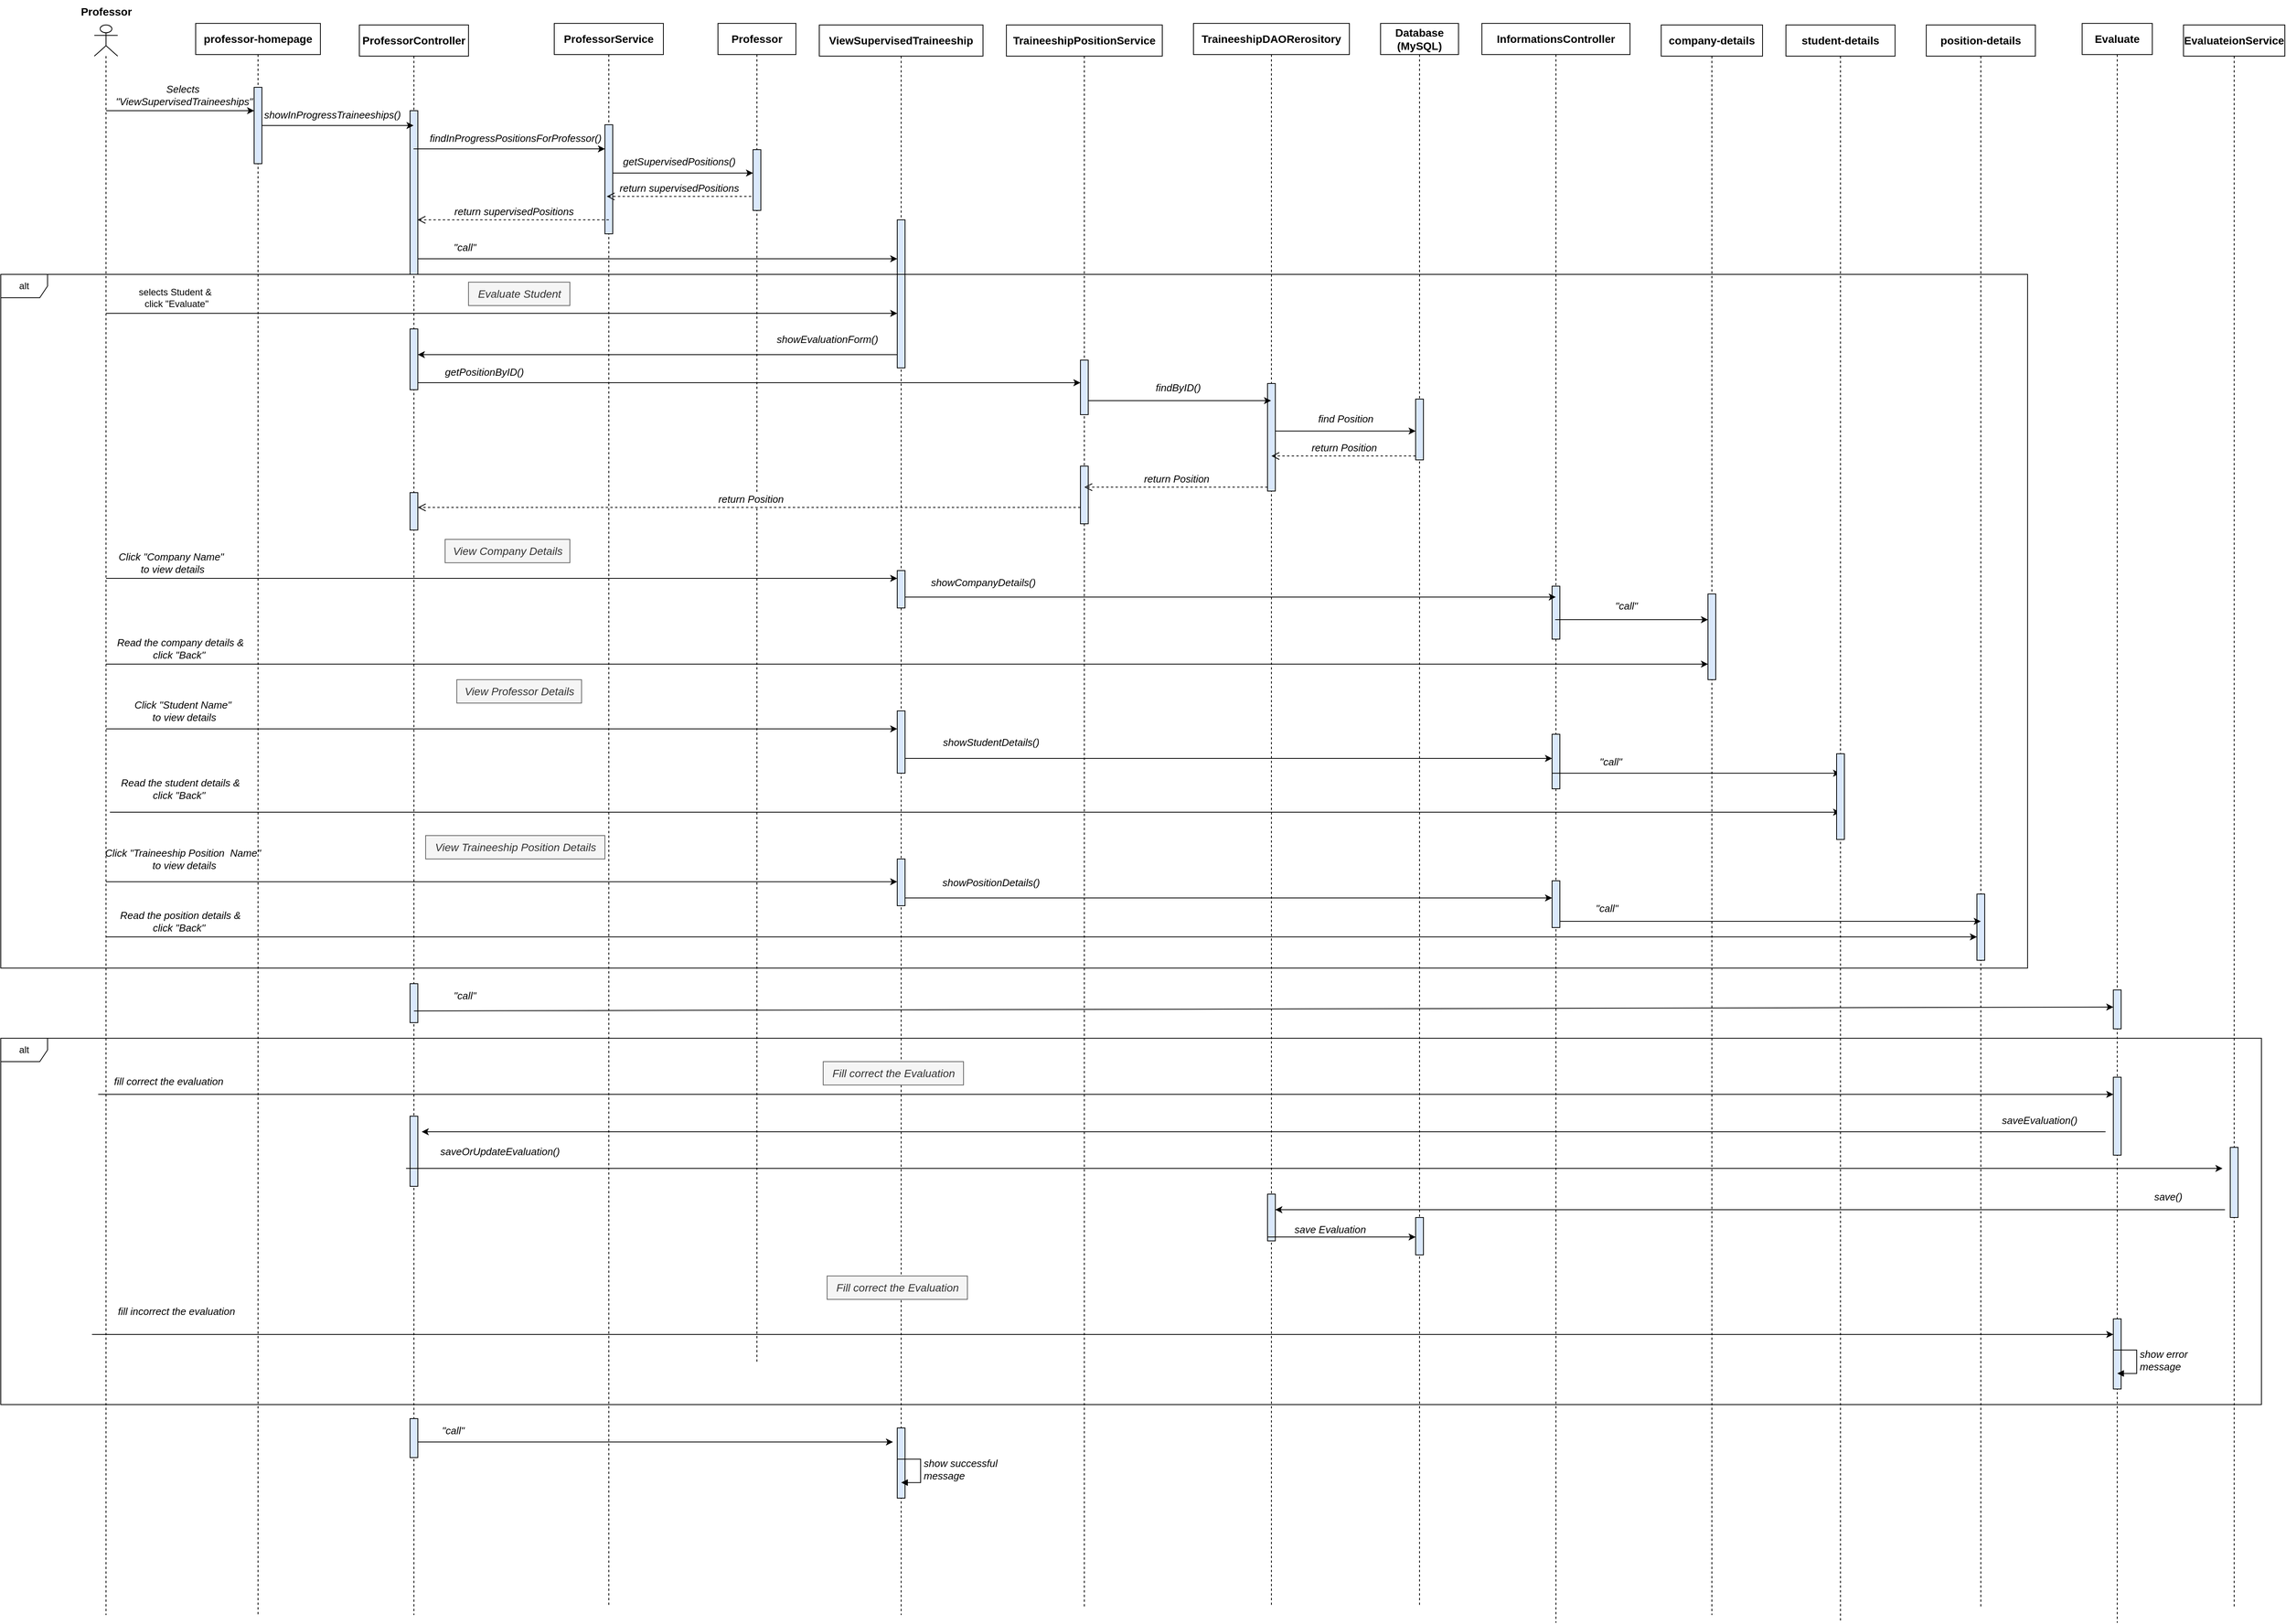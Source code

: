 <mxfile version="26.2.14">
  <diagram name="Page-1" id="AP3PwyIBYEHTXhKrnfDw">
    <mxGraphModel dx="4980" dy="3094" grid="1" gridSize="10" guides="1" tooltips="1" connect="1" arrows="1" fold="1" page="1" pageScale="1" pageWidth="850" pageHeight="1100" math="0" shadow="0">
      <root>
        <mxCell id="0" />
        <mxCell id="1" parent="0" />
        <mxCell id="e9kwcE6qGJaGFsyXPlPn-1" value="" style="shape=umlLifeline;perimeter=lifelinePerimeter;whiteSpace=wrap;html=1;container=1;dropTarget=0;collapsible=0;recursiveResize=0;outlineConnect=0;portConstraint=eastwest;newEdgeStyle={&quot;curved&quot;:0,&quot;rounded&quot;:0};participant=umlActor;" vertex="1" parent="1">
          <mxGeometry x="-850" y="-40" width="30" height="2040" as="geometry" />
        </mxCell>
        <mxCell id="e9kwcE6qGJaGFsyXPlPn-2" value="Professor" style="text;html=1;align=center;verticalAlign=middle;resizable=0;points=[];autosize=1;strokeColor=none;fillColor=none;fontSize=14;fontStyle=1" vertex="1" parent="1">
          <mxGeometry x="-875" y="-72" width="80" height="30" as="geometry" />
        </mxCell>
        <mxCell id="e9kwcE6qGJaGFsyXPlPn-4" value="professor-homepage" style="shape=umlLifeline;perimeter=lifelinePerimeter;whiteSpace=wrap;html=1;container=1;dropTarget=0;collapsible=0;recursiveResize=0;outlineConnect=0;portConstraint=eastwest;newEdgeStyle={&quot;curved&quot;:0,&quot;rounded&quot;:0};fontSize=14;fontStyle=1" vertex="1" parent="1">
          <mxGeometry x="-720" y="-42" width="160" height="2042" as="geometry" />
        </mxCell>
        <mxCell id="e9kwcE6qGJaGFsyXPlPn-5" value="" style="html=1;points=[[0,0,0,0,5],[0,1,0,0,-5],[1,0,0,0,5],[1,1,0,0,-5]];perimeter=orthogonalPerimeter;outlineConnect=0;targetShapes=umlLifeline;portConstraint=eastwest;newEdgeStyle={&quot;curved&quot;:0,&quot;rounded&quot;:0};strokeColor=#000000;fillColor=#dae8fc;" vertex="1" parent="e9kwcE6qGJaGFsyXPlPn-4">
          <mxGeometry x="75" y="82" width="10" height="98" as="geometry" />
        </mxCell>
        <mxCell id="e9kwcE6qGJaGFsyXPlPn-6" value="Selects&amp;nbsp;&lt;div&gt;&quot;ViewSupervisedTraineeships&quot;&lt;/div&gt;" style="text;html=1;align=center;verticalAlign=middle;resizable=0;points=[];autosize=1;strokeColor=none;fillColor=none;fontSize=13;fontStyle=2" vertex="1" parent="1">
          <mxGeometry x="-835" y="30" width="200" height="40" as="geometry" />
        </mxCell>
        <mxCell id="e9kwcE6qGJaGFsyXPlPn-7" value="" style="endArrow=classic;html=1;rounded=0;" edge="1" parent="1" source="e9kwcE6qGJaGFsyXPlPn-1">
          <mxGeometry width="50" height="50" relative="1" as="geometry">
            <mxPoint x="-825.5" y="70" as="sourcePoint" />
            <mxPoint x="-645" y="70" as="targetPoint" />
          </mxGeometry>
        </mxCell>
        <mxCell id="e9kwcE6qGJaGFsyXPlPn-9" value="ProfessorController" style="shape=umlLifeline;perimeter=lifelinePerimeter;whiteSpace=wrap;html=1;container=1;dropTarget=0;collapsible=0;recursiveResize=0;outlineConnect=0;portConstraint=eastwest;newEdgeStyle={&quot;curved&quot;:0,&quot;rounded&quot;:0};fontSize=14;fontStyle=1" vertex="1" parent="1">
          <mxGeometry x="-510" y="-40" width="140" height="2040" as="geometry" />
        </mxCell>
        <mxCell id="e9kwcE6qGJaGFsyXPlPn-10" value="" style="html=1;points=[[0,0,0,0,5],[0,1,0,0,-5],[1,0,0,0,5],[1,1,0,0,-5]];perimeter=orthogonalPerimeter;outlineConnect=0;targetShapes=umlLifeline;portConstraint=eastwest;newEdgeStyle={&quot;curved&quot;:0,&quot;rounded&quot;:0};strokeColor=#000000;fillColor=#dae8fc;" vertex="1" parent="e9kwcE6qGJaGFsyXPlPn-9">
          <mxGeometry x="65" y="110" width="10" height="210" as="geometry" />
        </mxCell>
        <mxCell id="e9kwcE6qGJaGFsyXPlPn-42" value="" style="html=1;points=[[0,0,0,0,5],[0,1,0,0,-5],[1,0,0,0,5],[1,1,0,0,-5]];perimeter=orthogonalPerimeter;outlineConnect=0;targetShapes=umlLifeline;portConstraint=eastwest;newEdgeStyle={&quot;curved&quot;:0,&quot;rounded&quot;:0};strokeColor=#000000;fillColor=#dae8fc;" vertex="1" parent="e9kwcE6qGJaGFsyXPlPn-9">
          <mxGeometry x="65" y="390" width="10" height="78" as="geometry" />
        </mxCell>
        <mxCell id="e9kwcE6qGJaGFsyXPlPn-107" value="" style="html=1;points=[[0,0,0,0,5],[0,1,0,0,-5],[1,0,0,0,5],[1,1,0,0,-5]];perimeter=orthogonalPerimeter;outlineConnect=0;targetShapes=umlLifeline;portConstraint=eastwest;newEdgeStyle={&quot;curved&quot;:0,&quot;rounded&quot;:0};strokeColor=#000000;fillColor=#dae8fc;" vertex="1" parent="e9kwcE6qGJaGFsyXPlPn-9">
          <mxGeometry x="65" y="1230" width="10" height="50" as="geometry" />
        </mxCell>
        <mxCell id="e9kwcE6qGJaGFsyXPlPn-116" value="" style="html=1;points=[[0,0,0,0,5],[0,1,0,0,-5],[1,0,0,0,5],[1,1,0,0,-5]];perimeter=orthogonalPerimeter;outlineConnect=0;targetShapes=umlLifeline;portConstraint=eastwest;newEdgeStyle={&quot;curved&quot;:0,&quot;rounded&quot;:0};strokeColor=#000000;fillColor=#dae8fc;" vertex="1" parent="e9kwcE6qGJaGFsyXPlPn-9">
          <mxGeometry x="65" y="1400" width="10" height="90" as="geometry" />
        </mxCell>
        <mxCell id="e9kwcE6qGJaGFsyXPlPn-14" value="" style="endArrow=classic;html=1;rounded=0;" edge="1" parent="1" source="e9kwcE6qGJaGFsyXPlPn-5" target="e9kwcE6qGJaGFsyXPlPn-9">
          <mxGeometry width="50" height="50" relative="1" as="geometry">
            <mxPoint x="-550" y="290" as="sourcePoint" />
            <mxPoint x="-500" y="240" as="targetPoint" />
          </mxGeometry>
        </mxCell>
        <mxCell id="e9kwcE6qGJaGFsyXPlPn-15" value="showInProgressTraineeships()" style="text;html=1;align=center;verticalAlign=middle;resizable=0;points=[];autosize=1;strokeColor=none;fillColor=none;fontSize=13;fontStyle=2" vertex="1" parent="1">
          <mxGeometry x="-645" y="60" width="200" height="30" as="geometry" />
        </mxCell>
        <mxCell id="e9kwcE6qGJaGFsyXPlPn-16" value="ProfessorService" style="shape=umlLifeline;perimeter=lifelinePerimeter;whiteSpace=wrap;html=1;container=1;dropTarget=0;collapsible=0;recursiveResize=0;outlineConnect=0;portConstraint=eastwest;newEdgeStyle={&quot;curved&quot;:0,&quot;rounded&quot;:0};fontSize=14;fontStyle=1" vertex="1" parent="1">
          <mxGeometry x="-260" y="-42" width="140" height="2032" as="geometry" />
        </mxCell>
        <mxCell id="e9kwcE6qGJaGFsyXPlPn-17" value="" style="html=1;points=[[0,0,0,0,5],[0,1,0,0,-5],[1,0,0,0,5],[1,1,0,0,-5]];perimeter=orthogonalPerimeter;outlineConnect=0;targetShapes=umlLifeline;portConstraint=eastwest;newEdgeStyle={&quot;curved&quot;:0,&quot;rounded&quot;:0};strokeColor=#000000;fillColor=#dae8fc;" vertex="1" parent="e9kwcE6qGJaGFsyXPlPn-16">
          <mxGeometry x="65" y="130" width="10" height="140" as="geometry" />
        </mxCell>
        <mxCell id="e9kwcE6qGJaGFsyXPlPn-20" value="findInProgressPositionsForProfessor()" style="text;html=1;align=center;verticalAlign=middle;resizable=0;points=[];autosize=1;strokeColor=none;fillColor=none;fontSize=13;fontStyle=2" vertex="1" parent="1">
          <mxGeometry x="-430" y="90" width="240" height="30" as="geometry" />
        </mxCell>
        <mxCell id="e9kwcE6qGJaGFsyXPlPn-21" value="" style="endArrow=classic;html=1;rounded=0;" edge="1" parent="1" target="e9kwcE6qGJaGFsyXPlPn-17">
          <mxGeometry width="50" height="50" relative="1" as="geometry">
            <mxPoint x="-440.5" y="119" as="sourcePoint" />
            <mxPoint x="-215" y="119" as="targetPoint" />
          </mxGeometry>
        </mxCell>
        <mxCell id="e9kwcE6qGJaGFsyXPlPn-22" value="Professor" style="shape=umlLifeline;perimeter=lifelinePerimeter;whiteSpace=wrap;html=1;container=1;dropTarget=0;collapsible=0;recursiveResize=0;outlineConnect=0;portConstraint=eastwest;newEdgeStyle={&quot;curved&quot;:0,&quot;rounded&quot;:0};fontSize=14;fontStyle=1" vertex="1" parent="1">
          <mxGeometry x="-50" y="-42" width="100" height="1720" as="geometry" />
        </mxCell>
        <mxCell id="e9kwcE6qGJaGFsyXPlPn-23" value="" style="html=1;points=[[0,0,0,0,5],[0,1,0,0,-5],[1,0,0,0,5],[1,1,0,0,-5]];perimeter=orthogonalPerimeter;outlineConnect=0;targetShapes=umlLifeline;portConstraint=eastwest;newEdgeStyle={&quot;curved&quot;:0,&quot;rounded&quot;:0};strokeColor=#000000;fillColor=#dae8fc;" vertex="1" parent="e9kwcE6qGJaGFsyXPlPn-22">
          <mxGeometry x="45" y="162" width="10" height="78" as="geometry" />
        </mxCell>
        <mxCell id="e9kwcE6qGJaGFsyXPlPn-27" value="getSupervisedPositions()" style="text;html=1;align=center;verticalAlign=middle;resizable=0;points=[];autosize=1;strokeColor=none;fillColor=none;fontSize=13;fontStyle=2" vertex="1" parent="1">
          <mxGeometry x="-185" y="120" width="170" height="30" as="geometry" />
        </mxCell>
        <mxCell id="e9kwcE6qGJaGFsyXPlPn-28" value="" style="endArrow=classic;html=1;rounded=0;" edge="1" parent="1" source="e9kwcE6qGJaGFsyXPlPn-17" target="e9kwcE6qGJaGFsyXPlPn-23">
          <mxGeometry width="50" height="50" relative="1" as="geometry">
            <mxPoint x="-270" y="240" as="sourcePoint" />
            <mxPoint x="-220" y="190" as="targetPoint" />
            <Array as="points">
              <mxPoint x="-110" y="150" />
            </Array>
          </mxGeometry>
        </mxCell>
        <mxCell id="e9kwcE6qGJaGFsyXPlPn-29" value="ViewSupervisedTraineeship" style="shape=umlLifeline;perimeter=lifelinePerimeter;whiteSpace=wrap;html=1;container=1;dropTarget=0;collapsible=0;recursiveResize=0;outlineConnect=0;portConstraint=eastwest;newEdgeStyle={&quot;curved&quot;:0,&quot;rounded&quot;:0};fontSize=14;fontStyle=1" vertex="1" parent="1">
          <mxGeometry x="80" y="-40" width="210" height="2040" as="geometry" />
        </mxCell>
        <mxCell id="e9kwcE6qGJaGFsyXPlPn-30" value="" style="html=1;points=[[0,0,0,0,5],[0,1,0,0,-5],[1,0,0,0,5],[1,1,0,0,-5]];perimeter=orthogonalPerimeter;outlineConnect=0;targetShapes=umlLifeline;portConstraint=eastwest;newEdgeStyle={&quot;curved&quot;:0,&quot;rounded&quot;:0};strokeColor=#000000;fillColor=#dae8fc;" vertex="1" parent="e9kwcE6qGJaGFsyXPlPn-29">
          <mxGeometry x="100" y="250" width="10" height="190" as="geometry" />
        </mxCell>
        <mxCell id="e9kwcE6qGJaGFsyXPlPn-140" value="" style="html=1;points=[[0,0,0,0,5],[0,1,0,0,-5],[1,0,0,0,5],[1,1,0,0,-5]];perimeter=orthogonalPerimeter;outlineConnect=0;targetShapes=umlLifeline;portConstraint=eastwest;newEdgeStyle={&quot;curved&quot;:0,&quot;rounded&quot;:0};strokeColor=#000000;fillColor=#dae8fc;" vertex="1" parent="e9kwcE6qGJaGFsyXPlPn-29">
          <mxGeometry x="100" y="1800" width="10" height="90" as="geometry" />
        </mxCell>
        <mxCell id="e9kwcE6qGJaGFsyXPlPn-32" value="return supervisedPositions" style="html=1;verticalAlign=bottom;endArrow=open;dashed=1;endSize=8;curved=0;rounded=0;fontSize=13;fontStyle=2" edge="1" parent="1">
          <mxGeometry x="-0.003" relative="1" as="geometry">
            <mxPoint x="-7.32" y="180" as="sourcePoint" />
            <mxPoint x="-192.69" y="180" as="targetPoint" />
            <mxPoint as="offset" />
          </mxGeometry>
        </mxCell>
        <mxCell id="e9kwcE6qGJaGFsyXPlPn-33" value="return supervisedPositions" style="html=1;verticalAlign=bottom;endArrow=open;dashed=1;endSize=8;curved=0;rounded=0;fontSize=13;fontStyle=2" edge="1" parent="1">
          <mxGeometry x="-0.003" relative="1" as="geometry">
            <mxPoint x="-190" y="210" as="sourcePoint" />
            <mxPoint x="-435.37" y="210" as="targetPoint" />
            <mxPoint as="offset" />
          </mxGeometry>
        </mxCell>
        <mxCell id="e9kwcE6qGJaGFsyXPlPn-34" value="" style="endArrow=classic;html=1;rounded=0;" edge="1" parent="1">
          <mxGeometry width="50" height="50" relative="1" as="geometry">
            <mxPoint x="-435" y="260" as="sourcePoint" />
            <mxPoint x="180" y="260" as="targetPoint" />
          </mxGeometry>
        </mxCell>
        <mxCell id="e9kwcE6qGJaGFsyXPlPn-35" value="&quot;call&quot;" style="text;html=1;align=center;verticalAlign=middle;resizable=0;points=[];autosize=1;strokeColor=none;fillColor=none;fontSize=13;fontStyle=2" vertex="1" parent="1">
          <mxGeometry x="-400" y="230" width="50" height="30" as="geometry" />
        </mxCell>
        <mxCell id="e9kwcE6qGJaGFsyXPlPn-36" value="alt" style="shape=umlFrame;whiteSpace=wrap;html=1;pointerEvents=0;" vertex="1" parent="1">
          <mxGeometry x="-970" y="280" width="2600" height="890" as="geometry" />
        </mxCell>
        <mxCell id="e9kwcE6qGJaGFsyXPlPn-37" value="Evaluate Student" style="text;html=1;align=center;verticalAlign=middle;resizable=0;points=[];autosize=1;strokeColor=#666666;fillColor=#f5f5f5;fontSize=14;fontStyle=2;fontColor=#333333;" vertex="1" parent="1">
          <mxGeometry x="-370" y="290" width="130" height="30" as="geometry" />
        </mxCell>
        <mxCell id="e9kwcE6qGJaGFsyXPlPn-38" value="" style="endArrow=classic;html=1;rounded=0;" edge="1" parent="1">
          <mxGeometry width="50" height="50" relative="1" as="geometry">
            <mxPoint x="-835" y="330" as="sourcePoint" />
            <mxPoint x="180" y="330" as="targetPoint" />
          </mxGeometry>
        </mxCell>
        <mxCell id="e9kwcE6qGJaGFsyXPlPn-39" value="selects Student &amp;amp;&amp;nbsp;&lt;div&gt;click &quot;Evaluate&quot;&lt;/div&gt;" style="text;html=1;align=center;verticalAlign=middle;resizable=0;points=[];autosize=1;strokeColor=none;fillColor=none;" vertex="1" parent="1">
          <mxGeometry x="-805" y="290" width="120" height="40" as="geometry" />
        </mxCell>
        <mxCell id="e9kwcE6qGJaGFsyXPlPn-43" value="" style="endArrow=classic;html=1;rounded=0;" edge="1" parent="1">
          <mxGeometry width="50" height="50" relative="1" as="geometry">
            <mxPoint x="180.0" y="383" as="sourcePoint" />
            <mxPoint x="-435" y="383" as="targetPoint" />
          </mxGeometry>
        </mxCell>
        <mxCell id="e9kwcE6qGJaGFsyXPlPn-44" value="showEvaluationForm()" style="text;html=1;align=center;verticalAlign=middle;resizable=0;points=[];autosize=1;strokeColor=none;fillColor=none;fontSize=13;fontStyle=2" vertex="1" parent="1">
          <mxGeometry x="15" y="348" width="150" height="30" as="geometry" />
        </mxCell>
        <mxCell id="e9kwcE6qGJaGFsyXPlPn-45" value="TraineeshipPositionService" style="shape=umlLifeline;perimeter=lifelinePerimeter;whiteSpace=wrap;html=1;container=1;dropTarget=0;collapsible=0;recursiveResize=0;outlineConnect=0;portConstraint=eastwest;newEdgeStyle={&quot;curved&quot;:0,&quot;rounded&quot;:0};fontSize=14;fontStyle=1" vertex="1" parent="1">
          <mxGeometry x="320" y="-40" width="200" height="2030" as="geometry" />
        </mxCell>
        <mxCell id="e9kwcE6qGJaGFsyXPlPn-46" value="" style="html=1;points=[[0,0,0,0,5],[0,1,0,0,-5],[1,0,0,0,5],[1,1,0,0,-5]];perimeter=orthogonalPerimeter;outlineConnect=0;targetShapes=umlLifeline;portConstraint=eastwest;newEdgeStyle={&quot;curved&quot;:0,&quot;rounded&quot;:0};strokeColor=#000000;fillColor=#dae8fc;" vertex="1" parent="e9kwcE6qGJaGFsyXPlPn-45">
          <mxGeometry x="95" y="430" width="10" height="70" as="geometry" />
        </mxCell>
        <mxCell id="e9kwcE6qGJaGFsyXPlPn-59" value="" style="html=1;points=[[0,0,0,0,5],[0,1,0,0,-5],[1,0,0,0,5],[1,1,0,0,-5]];perimeter=orthogonalPerimeter;outlineConnect=0;targetShapes=umlLifeline;portConstraint=eastwest;newEdgeStyle={&quot;curved&quot;:0,&quot;rounded&quot;:0};strokeColor=#000000;fillColor=#dae8fc;" vertex="1" parent="e9kwcE6qGJaGFsyXPlPn-45">
          <mxGeometry x="95" y="566" width="10" height="74" as="geometry" />
        </mxCell>
        <mxCell id="e9kwcE6qGJaGFsyXPlPn-47" value="" style="endArrow=classic;html=1;rounded=0;" edge="1" parent="1">
          <mxGeometry width="50" height="50" relative="1" as="geometry">
            <mxPoint x="-435" y="419" as="sourcePoint" />
            <mxPoint x="415" y="419" as="targetPoint" />
          </mxGeometry>
        </mxCell>
        <mxCell id="e9kwcE6qGJaGFsyXPlPn-48" value="getPositionByID()" style="text;html=1;align=center;verticalAlign=middle;resizable=0;points=[];autosize=1;strokeColor=none;fillColor=none;fontStyle=2;fontSize=13;" vertex="1" parent="1">
          <mxGeometry x="-410" y="390" width="120" height="30" as="geometry" />
        </mxCell>
        <mxCell id="e9kwcE6qGJaGFsyXPlPn-49" value="TraineeshipDAORerository" style="shape=umlLifeline;perimeter=lifelinePerimeter;whiteSpace=wrap;html=1;container=1;dropTarget=0;collapsible=0;recursiveResize=0;outlineConnect=0;portConstraint=eastwest;newEdgeStyle={&quot;curved&quot;:0,&quot;rounded&quot;:0};fontSize=14;fontStyle=1" vertex="1" parent="1">
          <mxGeometry x="560" y="-42" width="200" height="2032" as="geometry" />
        </mxCell>
        <mxCell id="e9kwcE6qGJaGFsyXPlPn-50" value="" style="html=1;points=[[0,0,0,0,5],[0,1,0,0,-5],[1,0,0,0,5],[1,1,0,0,-5]];perimeter=orthogonalPerimeter;outlineConnect=0;targetShapes=umlLifeline;portConstraint=eastwest;newEdgeStyle={&quot;curved&quot;:0,&quot;rounded&quot;:0};strokeColor=#000000;fillColor=#dae8fc;" vertex="1" parent="e9kwcE6qGJaGFsyXPlPn-49">
          <mxGeometry x="95" y="462" width="10" height="138" as="geometry" />
        </mxCell>
        <mxCell id="e9kwcE6qGJaGFsyXPlPn-51" value="" style="endArrow=classic;html=1;rounded=0;" edge="1" parent="1">
          <mxGeometry width="50" height="50" relative="1" as="geometry">
            <mxPoint x="425" y="442" as="sourcePoint" />
            <mxPoint x="659.5" y="442" as="targetPoint" />
          </mxGeometry>
        </mxCell>
        <mxCell id="e9kwcE6qGJaGFsyXPlPn-52" value="findByID()" style="text;html=1;align=center;verticalAlign=middle;resizable=0;points=[];autosize=1;strokeColor=none;fillColor=none;fontSize=13;fontStyle=2" vertex="1" parent="1">
          <mxGeometry x="500" y="410" width="80" height="30" as="geometry" />
        </mxCell>
        <mxCell id="e9kwcE6qGJaGFsyXPlPn-53" value="Database (MySQL)" style="shape=umlLifeline;perimeter=lifelinePerimeter;whiteSpace=wrap;html=1;container=1;dropTarget=0;collapsible=0;recursiveResize=0;outlineConnect=0;portConstraint=eastwest;newEdgeStyle={&quot;curved&quot;:0,&quot;rounded&quot;:0};fontSize=14;fontStyle=1" vertex="1" parent="1">
          <mxGeometry x="800" y="-42" width="100" height="2032" as="geometry" />
        </mxCell>
        <mxCell id="e9kwcE6qGJaGFsyXPlPn-54" value="" style="html=1;points=[[0,0,0,0,5],[0,1,0,0,-5],[1,0,0,0,5],[1,1,0,0,-5]];perimeter=orthogonalPerimeter;outlineConnect=0;targetShapes=umlLifeline;portConstraint=eastwest;newEdgeStyle={&quot;curved&quot;:0,&quot;rounded&quot;:0};strokeColor=#000000;fillColor=#dae8fc;" vertex="1" parent="e9kwcE6qGJaGFsyXPlPn-53">
          <mxGeometry x="45" y="482" width="10" height="78" as="geometry" />
        </mxCell>
        <mxCell id="e9kwcE6qGJaGFsyXPlPn-127" value="" style="html=1;points=[[0,0,0,0,5],[0,1,0,0,-5],[1,0,0,0,5],[1,1,0,0,-5]];perimeter=orthogonalPerimeter;outlineConnect=0;targetShapes=umlLifeline;portConstraint=eastwest;newEdgeStyle={&quot;curved&quot;:0,&quot;rounded&quot;:0};strokeColor=#000000;fillColor=#dae8fc;" vertex="1" parent="e9kwcE6qGJaGFsyXPlPn-53">
          <mxGeometry x="45" y="1532" width="10" height="48" as="geometry" />
        </mxCell>
        <mxCell id="e9kwcE6qGJaGFsyXPlPn-55" value="return Position" style="html=1;verticalAlign=bottom;endArrow=open;dashed=1;endSize=8;curved=0;rounded=0;fontSize=13;fontStyle=2;exitX=0;exitY=1;exitDx=0;exitDy=-5;exitPerimeter=0;" edge="1" parent="1" source="e9kwcE6qGJaGFsyXPlPn-54" target="e9kwcE6qGJaGFsyXPlPn-49">
          <mxGeometry x="-0.003" relative="1" as="geometry">
            <mxPoint x="829.5" y="510" as="sourcePoint" />
            <mxPoint x="690" y="510" as="targetPoint" />
            <mxPoint as="offset" />
          </mxGeometry>
        </mxCell>
        <mxCell id="e9kwcE6qGJaGFsyXPlPn-56" value="" style="endArrow=classic;html=1;rounded=0;" edge="1" parent="1">
          <mxGeometry width="50" height="50" relative="1" as="geometry">
            <mxPoint x="665" y="481" as="sourcePoint" />
            <mxPoint x="845" y="481" as="targetPoint" />
          </mxGeometry>
        </mxCell>
        <mxCell id="e9kwcE6qGJaGFsyXPlPn-57" value="find Position" style="text;html=1;align=center;verticalAlign=middle;resizable=0;points=[];autosize=1;strokeColor=none;fillColor=none;fontSize=13;fontStyle=2" vertex="1" parent="1">
          <mxGeometry x="710" y="450" width="90" height="30" as="geometry" />
        </mxCell>
        <mxCell id="e9kwcE6qGJaGFsyXPlPn-58" value="return Position" style="html=1;verticalAlign=bottom;endArrow=open;dashed=1;endSize=8;curved=0;rounded=0;fontSize=13;fontStyle=2;exitX=0;exitY=1;exitDx=0;exitDy=-5;exitPerimeter=0;" edge="1" parent="1" source="e9kwcE6qGJaGFsyXPlPn-50" target="e9kwcE6qGJaGFsyXPlPn-45">
          <mxGeometry x="-0.003" relative="1" as="geometry">
            <mxPoint x="646" y="550" as="sourcePoint" />
            <mxPoint x="460" y="550" as="targetPoint" />
            <mxPoint as="offset" />
          </mxGeometry>
        </mxCell>
        <mxCell id="e9kwcE6qGJaGFsyXPlPn-60" value="return Position" style="html=1;verticalAlign=bottom;endArrow=open;dashed=1;endSize=8;curved=0;rounded=0;fontSize=13;fontStyle=2;" edge="1" parent="1">
          <mxGeometry x="-0.003" relative="1" as="geometry">
            <mxPoint x="415" y="579" as="sourcePoint" />
            <mxPoint x="-435" y="579" as="targetPoint" />
            <mxPoint as="offset" />
          </mxGeometry>
        </mxCell>
        <mxCell id="e9kwcE6qGJaGFsyXPlPn-61" value="" style="html=1;points=[[0,0,0,0,5],[0,1,0,0,-5],[1,0,0,0,5],[1,1,0,0,-5]];perimeter=orthogonalPerimeter;outlineConnect=0;targetShapes=umlLifeline;portConstraint=eastwest;newEdgeStyle={&quot;curved&quot;:0,&quot;rounded&quot;:0};strokeColor=#000000;fillColor=#dae8fc;" vertex="1" parent="1">
          <mxGeometry x="-445" y="560" width="10" height="48" as="geometry" />
        </mxCell>
        <mxCell id="e9kwcE6qGJaGFsyXPlPn-62" value="View Company Details" style="text;html=1;align=center;verticalAlign=middle;resizable=0;points=[];autosize=1;strokeColor=#666666;fillColor=#f5f5f5;fontSize=14;fontStyle=2;fontColor=#333333;" vertex="1" parent="1">
          <mxGeometry x="-400" y="620" width="160" height="30" as="geometry" />
        </mxCell>
        <mxCell id="e9kwcE6qGJaGFsyXPlPn-63" value="" style="html=1;points=[[0,0,0,0,5],[0,1,0,0,-5],[1,0,0,0,5],[1,1,0,0,-5]];perimeter=orthogonalPerimeter;outlineConnect=0;targetShapes=umlLifeline;portConstraint=eastwest;newEdgeStyle={&quot;curved&quot;:0,&quot;rounded&quot;:0};strokeColor=#000000;fillColor=#dae8fc;" vertex="1" parent="1">
          <mxGeometry x="180" y="660" width="10" height="48" as="geometry" />
        </mxCell>
        <mxCell id="e9kwcE6qGJaGFsyXPlPn-64" value="" style="endArrow=classic;html=1;rounded=0;" edge="1" parent="1">
          <mxGeometry width="50" height="50" relative="1" as="geometry">
            <mxPoint x="-835" y="670" as="sourcePoint" />
            <mxPoint x="180" y="670" as="targetPoint" />
          </mxGeometry>
        </mxCell>
        <mxCell id="e9kwcE6qGJaGFsyXPlPn-65" value="&lt;div&gt;Click &quot;Company Name&quot;&amp;nbsp;&lt;/div&gt;&lt;div&gt;to view details&lt;/div&gt;" style="text;html=1;align=center;verticalAlign=middle;resizable=0;points=[];autosize=1;strokeColor=none;fillColor=none;fontSize=13;fontStyle=2" vertex="1" parent="1">
          <mxGeometry x="-830" y="630" width="160" height="40" as="geometry" />
        </mxCell>
        <mxCell id="e9kwcE6qGJaGFsyXPlPn-67" value="showCompanyDetails()" style="text;html=1;align=center;verticalAlign=middle;resizable=0;points=[];autosize=1;strokeColor=none;fillColor=none;fontSize=13;fontStyle=2" vertex="1" parent="1">
          <mxGeometry x="210" y="660" width="160" height="30" as="geometry" />
        </mxCell>
        <mxCell id="e9kwcE6qGJaGFsyXPlPn-68" value="InformationsController" style="shape=umlLifeline;perimeter=lifelinePerimeter;whiteSpace=wrap;html=1;container=1;dropTarget=0;collapsible=0;recursiveResize=0;outlineConnect=0;portConstraint=eastwest;newEdgeStyle={&quot;curved&quot;:0,&quot;rounded&quot;:0};fontSize=14;fontStyle=1" vertex="1" parent="1">
          <mxGeometry x="930" y="-42" width="190" height="2052" as="geometry" />
        </mxCell>
        <mxCell id="e9kwcE6qGJaGFsyXPlPn-69" value="" style="html=1;points=[[0,0,0,0,5],[0,1,0,0,-5],[1,0,0,0,5],[1,1,0,0,-5]];perimeter=orthogonalPerimeter;outlineConnect=0;targetShapes=umlLifeline;portConstraint=eastwest;newEdgeStyle={&quot;curved&quot;:0,&quot;rounded&quot;:0};strokeColor=#000000;fillColor=#dae8fc;" vertex="1" parent="e9kwcE6qGJaGFsyXPlPn-68">
          <mxGeometry x="90" y="722" width="10" height="68" as="geometry" />
        </mxCell>
        <mxCell id="e9kwcE6qGJaGFsyXPlPn-70" value="" style="html=1;points=[[0,0,0,0,5],[0,1,0,0,-5],[1,0,0,0,5],[1,1,0,0,-5]];perimeter=orthogonalPerimeter;outlineConnect=0;targetShapes=umlLifeline;portConstraint=eastwest;newEdgeStyle={&quot;curved&quot;:0,&quot;rounded&quot;:0};strokeColor=#000000;fillColor=#dae8fc;" vertex="1" parent="e9kwcE6qGJaGFsyXPlPn-68">
          <mxGeometry x="90" y="912" width="10" height="70" as="geometry" />
        </mxCell>
        <mxCell id="e9kwcE6qGJaGFsyXPlPn-100" value="" style="html=1;points=[[0,0,0,0,5],[0,1,0,0,-5],[1,0,0,0,5],[1,1,0,0,-5]];perimeter=orthogonalPerimeter;outlineConnect=0;targetShapes=umlLifeline;portConstraint=eastwest;newEdgeStyle={&quot;curved&quot;:0,&quot;rounded&quot;:0};strokeColor=#000000;fillColor=#dae8fc;" vertex="1" parent="e9kwcE6qGJaGFsyXPlPn-68">
          <mxGeometry x="90" y="1100" width="10" height="60" as="geometry" />
        </mxCell>
        <mxCell id="e9kwcE6qGJaGFsyXPlPn-71" value="company-details" style="shape=umlLifeline;perimeter=lifelinePerimeter;whiteSpace=wrap;html=1;container=1;dropTarget=0;collapsible=0;recursiveResize=0;outlineConnect=0;portConstraint=eastwest;newEdgeStyle={&quot;curved&quot;:0,&quot;rounded&quot;:0};fontSize=14;fontStyle=1" vertex="1" parent="1">
          <mxGeometry x="1160" y="-40" width="130" height="2040" as="geometry" />
        </mxCell>
        <mxCell id="e9kwcE6qGJaGFsyXPlPn-72" value="" style="html=1;points=[[0,0,0,0,5],[0,1,0,0,-5],[1,0,0,0,5],[1,1,0,0,-5]];perimeter=orthogonalPerimeter;outlineConnect=0;targetShapes=umlLifeline;portConstraint=eastwest;newEdgeStyle={&quot;curved&quot;:0,&quot;rounded&quot;:0};strokeColor=#000000;fillColor=#dae8fc;" vertex="1" parent="e9kwcE6qGJaGFsyXPlPn-71">
          <mxGeometry x="60" y="730" width="10" height="110" as="geometry" />
        </mxCell>
        <mxCell id="e9kwcE6qGJaGFsyXPlPn-73" value="" style="endArrow=classic;html=1;rounded=0;entryX=0.477;entryY=0.459;entryDx=0;entryDy=0;entryPerimeter=0;" edge="1" parent="1">
          <mxGeometry width="50" height="50" relative="1" as="geometry">
            <mxPoint x="190" y="693.95" as="sourcePoint" />
            <mxPoint x="1024.77" y="693.95" as="targetPoint" />
          </mxGeometry>
        </mxCell>
        <mxCell id="e9kwcE6qGJaGFsyXPlPn-74" value="" style="endArrow=classic;html=1;rounded=0;" edge="1" parent="1">
          <mxGeometry width="50" height="50" relative="1" as="geometry">
            <mxPoint x="1023.962" y="723" as="sourcePoint" />
            <mxPoint x="1220" y="723" as="targetPoint" />
          </mxGeometry>
        </mxCell>
        <mxCell id="e9kwcE6qGJaGFsyXPlPn-75" value="&quot;call&quot;" style="text;html=1;align=center;verticalAlign=middle;resizable=0;points=[];autosize=1;strokeColor=none;fillColor=none;fontSize=13;fontStyle=2" vertex="1" parent="1">
          <mxGeometry x="1090" y="690" width="50" height="30" as="geometry" />
        </mxCell>
        <mxCell id="e9kwcE6qGJaGFsyXPlPn-76" value="" style="endArrow=classic;html=1;rounded=0;" edge="1" parent="1">
          <mxGeometry width="50" height="50" relative="1" as="geometry">
            <mxPoint x="-835" y="780" as="sourcePoint" />
            <mxPoint x="1220" y="780" as="targetPoint" />
          </mxGeometry>
        </mxCell>
        <mxCell id="e9kwcE6qGJaGFsyXPlPn-77" value="Read the company details &amp;amp;&lt;div&gt;click &quot;Back&quot;&amp;nbsp;&lt;/div&gt;" style="text;html=1;align=center;verticalAlign=middle;resizable=0;points=[];autosize=1;strokeColor=none;fillColor=none;fontSize=13;fontStyle=2" vertex="1" parent="1">
          <mxGeometry x="-835" y="740" width="190" height="40" as="geometry" />
        </mxCell>
        <mxCell id="e9kwcE6qGJaGFsyXPlPn-78" value="View Professor Details" style="text;html=1;align=center;verticalAlign=middle;resizable=0;points=[];autosize=1;strokeColor=#666666;fillColor=#f5f5f5;fontSize=14;fontStyle=2;fontColor=#333333;" vertex="1" parent="1">
          <mxGeometry x="-385" y="800" width="160" height="30" as="geometry" />
        </mxCell>
        <mxCell id="e9kwcE6qGJaGFsyXPlPn-79" value="" style="html=1;points=[[0,0,0,0,5],[0,1,0,0,-5],[1,0,0,0,5],[1,1,0,0,-5]];perimeter=orthogonalPerimeter;outlineConnect=0;targetShapes=umlLifeline;portConstraint=eastwest;newEdgeStyle={&quot;curved&quot;:0,&quot;rounded&quot;:0};strokeColor=#000000;fillColor=#dae8fc;" vertex="1" parent="1">
          <mxGeometry x="180" y="840" width="10" height="80" as="geometry" />
        </mxCell>
        <mxCell id="e9kwcE6qGJaGFsyXPlPn-80" value="" style="endArrow=classic;html=1;rounded=0;" edge="1" parent="1">
          <mxGeometry width="50" height="50" relative="1" as="geometry">
            <mxPoint x="-835" y="863.09" as="sourcePoint" />
            <mxPoint x="180" y="863.09" as="targetPoint" />
          </mxGeometry>
        </mxCell>
        <mxCell id="e9kwcE6qGJaGFsyXPlPn-84" value="&lt;div style=&quot;font-size: 13px; font-style: italic;&quot;&gt;Click &quot;Student Name&quot;&amp;nbsp;&lt;/div&gt;&lt;div style=&quot;font-size: 13px; font-style: italic;&quot;&gt;to view details&lt;/div&gt;" style="text;html=1;align=center;verticalAlign=middle;resizable=0;points=[];autosize=1;strokeColor=none;fillColor=none;" vertex="1" parent="1">
          <mxGeometry x="-810" y="820" width="150" height="40" as="geometry" />
        </mxCell>
        <mxCell id="e9kwcE6qGJaGFsyXPlPn-85" value="" style="endArrow=classic;html=1;rounded=0;" edge="1" parent="1">
          <mxGeometry width="50" height="50" relative="1" as="geometry">
            <mxPoint x="190" y="901" as="sourcePoint" />
            <mxPoint x="1020" y="901" as="targetPoint" />
          </mxGeometry>
        </mxCell>
        <mxCell id="e9kwcE6qGJaGFsyXPlPn-86" value="showStudentDetails()" style="text;html=1;align=center;verticalAlign=middle;resizable=0;points=[];autosize=1;strokeColor=none;fillColor=none;fontSize=13;fontStyle=2" vertex="1" parent="1">
          <mxGeometry x="225" y="865" width="150" height="30" as="geometry" />
        </mxCell>
        <mxCell id="e9kwcE6qGJaGFsyXPlPn-88" value="" style="endArrow=classic;html=1;rounded=0;" edge="1" parent="1" target="e9kwcE6qGJaGFsyXPlPn-92">
          <mxGeometry width="50" height="50" relative="1" as="geometry">
            <mxPoint x="1020.002" y="920" as="sourcePoint" />
            <mxPoint x="1250.54" y="920" as="targetPoint" />
          </mxGeometry>
        </mxCell>
        <mxCell id="e9kwcE6qGJaGFsyXPlPn-89" value="&quot;call&quot;" style="text;html=1;align=center;verticalAlign=middle;resizable=0;points=[];autosize=1;strokeColor=none;fillColor=none;fontSize=13;fontStyle=2" vertex="1" parent="1">
          <mxGeometry x="1070" y="890" width="50" height="30" as="geometry" />
        </mxCell>
        <mxCell id="e9kwcE6qGJaGFsyXPlPn-90" value="" style="endArrow=classic;html=1;rounded=0;" edge="1" parent="1" target="e9kwcE6qGJaGFsyXPlPn-92">
          <mxGeometry width="50" height="50" relative="1" as="geometry">
            <mxPoint x="-830" y="970" as="sourcePoint" />
            <mxPoint x="1259" y="970" as="targetPoint" />
          </mxGeometry>
        </mxCell>
        <mxCell id="e9kwcE6qGJaGFsyXPlPn-91" value="Read the student details &amp;amp;&lt;div&gt;click &quot;Back&quot;&amp;nbsp;&lt;/div&gt;" style="text;html=1;align=center;verticalAlign=middle;resizable=0;points=[];autosize=1;strokeColor=none;fillColor=none;fontSize=13;fontStyle=2" vertex="1" parent="1">
          <mxGeometry x="-830" y="920" width="180" height="40" as="geometry" />
        </mxCell>
        <mxCell id="e9kwcE6qGJaGFsyXPlPn-92" value="student-details" style="shape=umlLifeline;perimeter=lifelinePerimeter;whiteSpace=wrap;html=1;container=1;dropTarget=0;collapsible=0;recursiveResize=0;outlineConnect=0;portConstraint=eastwest;newEdgeStyle={&quot;curved&quot;:0,&quot;rounded&quot;:0};fontSize=14;fontStyle=1" vertex="1" parent="1">
          <mxGeometry x="1320" y="-40" width="140" height="2050" as="geometry" />
        </mxCell>
        <mxCell id="e9kwcE6qGJaGFsyXPlPn-87" value="" style="html=1;points=[[0,0,0,0,5],[0,1,0,0,-5],[1,0,0,0,5],[1,1,0,0,-5]];perimeter=orthogonalPerimeter;outlineConnect=0;targetShapes=umlLifeline;portConstraint=eastwest;newEdgeStyle={&quot;curved&quot;:0,&quot;rounded&quot;:0};strokeColor=#000000;fillColor=#dae8fc;" vertex="1" parent="e9kwcE6qGJaGFsyXPlPn-92">
          <mxGeometry x="65" y="935" width="10" height="110" as="geometry" />
        </mxCell>
        <mxCell id="e9kwcE6qGJaGFsyXPlPn-95" value="position-details" style="shape=umlLifeline;perimeter=lifelinePerimeter;whiteSpace=wrap;html=1;container=1;dropTarget=0;collapsible=0;recursiveResize=0;outlineConnect=0;portConstraint=eastwest;newEdgeStyle={&quot;curved&quot;:0,&quot;rounded&quot;:0};fontSize=14;fontStyle=1" vertex="1" parent="1">
          <mxGeometry x="1500" y="-40" width="140" height="2030" as="geometry" />
        </mxCell>
        <mxCell id="e9kwcE6qGJaGFsyXPlPn-96" value="" style="html=1;points=[[0,0,0,0,5],[0,1,0,0,-5],[1,0,0,0,5],[1,1,0,0,-5]];perimeter=orthogonalPerimeter;outlineConnect=0;targetShapes=umlLifeline;portConstraint=eastwest;newEdgeStyle={&quot;curved&quot;:0,&quot;rounded&quot;:0};strokeColor=#000000;fillColor=#dae8fc;" vertex="1" parent="e9kwcE6qGJaGFsyXPlPn-95">
          <mxGeometry x="65" y="1115" width="10" height="85" as="geometry" />
        </mxCell>
        <mxCell id="e9kwcE6qGJaGFsyXPlPn-97" value="View Traineeship Position Details" style="text;html=1;align=center;verticalAlign=middle;resizable=0;points=[];autosize=1;strokeColor=#666666;fillColor=#f5f5f5;fontSize=14;fontStyle=2;fontColor=#333333;" vertex="1" parent="1">
          <mxGeometry x="-425" y="1000" width="230" height="30" as="geometry" />
        </mxCell>
        <mxCell id="e9kwcE6qGJaGFsyXPlPn-18" value="" style="html=1;points=[[0,0,0,0,5],[0,1,0,0,-5],[1,0,0,0,5],[1,1,0,0,-5]];perimeter=orthogonalPerimeter;outlineConnect=0;targetShapes=umlLifeline;portConstraint=eastwest;newEdgeStyle={&quot;curved&quot;:0,&quot;rounded&quot;:0};strokeColor=#000000;fillColor=#dae8fc;" vertex="1" parent="1">
          <mxGeometry x="180" y="1030" width="10" height="60" as="geometry" />
        </mxCell>
        <mxCell id="e9kwcE6qGJaGFsyXPlPn-98" value="" style="endArrow=classic;html=1;rounded=0;" edge="1" parent="1">
          <mxGeometry width="50" height="50" relative="1" as="geometry">
            <mxPoint x="-835" y="1059.23" as="sourcePoint" />
            <mxPoint x="180" y="1059.23" as="targetPoint" />
          </mxGeometry>
        </mxCell>
        <mxCell id="e9kwcE6qGJaGFsyXPlPn-99" value="&lt;div&gt;Click &quot;Traineeship Position&amp;nbsp; Name&quot;&amp;nbsp;&lt;/div&gt;&lt;div&gt;to view details&lt;/div&gt;" style="text;html=1;align=center;verticalAlign=middle;resizable=0;points=[];autosize=1;strokeColor=none;fillColor=none;fontSize=13;fontStyle=2" vertex="1" parent="1">
          <mxGeometry x="-850" y="1010" width="230" height="40" as="geometry" />
        </mxCell>
        <mxCell id="e9kwcE6qGJaGFsyXPlPn-101" value="" style="endArrow=classic;html=1;rounded=0;" edge="1" parent="1">
          <mxGeometry width="50" height="50" relative="1" as="geometry">
            <mxPoint x="190" y="1080" as="sourcePoint" />
            <mxPoint x="1020" y="1080" as="targetPoint" />
          </mxGeometry>
        </mxCell>
        <mxCell id="e9kwcE6qGJaGFsyXPlPn-102" value="" style="endArrow=classic;html=1;rounded=0;" edge="1" parent="1">
          <mxGeometry width="50" height="50" relative="1" as="geometry">
            <mxPoint x="1030" y="1110" as="sourcePoint" />
            <mxPoint x="1570" y="1110" as="targetPoint" />
          </mxGeometry>
        </mxCell>
        <mxCell id="e9kwcE6qGJaGFsyXPlPn-103" value="showPositionDetails()" style="text;html=1;align=center;verticalAlign=middle;resizable=0;points=[];autosize=1;strokeColor=none;fillColor=none;fontSize=13;fontStyle=2" vertex="1" parent="1">
          <mxGeometry x="225" y="1045" width="150" height="30" as="geometry" />
        </mxCell>
        <mxCell id="e9kwcE6qGJaGFsyXPlPn-104" value="&quot;call&quot;" style="text;html=1;align=center;verticalAlign=middle;resizable=0;points=[];autosize=1;strokeColor=none;fillColor=none;fontSize=13;fontStyle=2" vertex="1" parent="1">
          <mxGeometry x="1065" y="1078" width="50" height="30" as="geometry" />
        </mxCell>
        <mxCell id="e9kwcE6qGJaGFsyXPlPn-105" value="" style="endArrow=classic;html=1;rounded=0;" edge="1" parent="1" target="e9kwcE6qGJaGFsyXPlPn-96">
          <mxGeometry width="50" height="50" relative="1" as="geometry">
            <mxPoint x="-835" y="1130" as="sourcePoint" />
            <mxPoint x="1385" y="1130" as="targetPoint" />
          </mxGeometry>
        </mxCell>
        <mxCell id="e9kwcE6qGJaGFsyXPlPn-106" value="Read the position details &amp;amp;&lt;div&gt;click &quot;Back&quot;&amp;nbsp;&lt;/div&gt;" style="text;html=1;align=center;verticalAlign=middle;resizable=0;points=[];autosize=1;strokeColor=none;fillColor=none;fontSize=13;fontStyle=2" vertex="1" parent="1">
          <mxGeometry x="-830" y="1090" width="180" height="40" as="geometry" />
        </mxCell>
        <mxCell id="e9kwcE6qGJaGFsyXPlPn-108" value="Evaluate" style="shape=umlLifeline;perimeter=lifelinePerimeter;whiteSpace=wrap;html=1;container=1;dropTarget=0;collapsible=0;recursiveResize=0;outlineConnect=0;portConstraint=eastwest;newEdgeStyle={&quot;curved&quot;:0,&quot;rounded&quot;:0};fontSize=14;fontStyle=1" vertex="1" parent="1">
          <mxGeometry x="1700" y="-42" width="90" height="2052" as="geometry" />
        </mxCell>
        <mxCell id="e9kwcE6qGJaGFsyXPlPn-109" value="" style="html=1;points=[[0,0,0,0,5],[0,1,0,0,-5],[1,0,0,0,5],[1,1,0,0,-5]];perimeter=orthogonalPerimeter;outlineConnect=0;targetShapes=umlLifeline;portConstraint=eastwest;newEdgeStyle={&quot;curved&quot;:0,&quot;rounded&quot;:0};strokeColor=#000000;fillColor=#dae8fc;" vertex="1" parent="e9kwcE6qGJaGFsyXPlPn-108">
          <mxGeometry x="40" y="1240" width="10" height="50" as="geometry" />
        </mxCell>
        <mxCell id="e9kwcE6qGJaGFsyXPlPn-110" value="" style="endArrow=classic;html=1;rounded=0;" edge="1" parent="1">
          <mxGeometry width="50" height="50" relative="1" as="geometry">
            <mxPoint x="-440" y="1225" as="sourcePoint" />
            <mxPoint x="1740" y="1220" as="targetPoint" />
          </mxGeometry>
        </mxCell>
        <mxCell id="e9kwcE6qGJaGFsyXPlPn-111" value="" style="endArrow=classic;html=1;rounded=0;" edge="1" parent="1" target="e9kwcE6qGJaGFsyXPlPn-114">
          <mxGeometry width="50" height="50" relative="1" as="geometry">
            <mxPoint x="-845" y="1332" as="sourcePoint" />
            <mxPoint x="1734.5" y="1332" as="targetPoint" />
          </mxGeometry>
        </mxCell>
        <mxCell id="e9kwcE6qGJaGFsyXPlPn-112" value="alt" style="shape=umlFrame;whiteSpace=wrap;html=1;pointerEvents=0;" vertex="1" parent="1">
          <mxGeometry x="-970" y="1260" width="2900" height="470" as="geometry" />
        </mxCell>
        <mxCell id="e9kwcE6qGJaGFsyXPlPn-113" value="Fill correct the Evaluation" style="text;html=1;align=center;verticalAlign=middle;resizable=0;points=[];autosize=1;strokeColor=#666666;fillColor=#f5f5f5;fontSize=14;fontStyle=2;fontColor=#333333;" vertex="1" parent="1">
          <mxGeometry x="85" y="1290" width="180" height="30" as="geometry" />
        </mxCell>
        <mxCell id="e9kwcE6qGJaGFsyXPlPn-114" value="" style="html=1;points=[[0,0,0,0,5],[0,1,0,0,-5],[1,0,0,0,5],[1,1,0,0,-5]];perimeter=orthogonalPerimeter;outlineConnect=0;targetShapes=umlLifeline;portConstraint=eastwest;newEdgeStyle={&quot;curved&quot;:0,&quot;rounded&quot;:0};strokeColor=#000000;fillColor=#dae8fc;" vertex="1" parent="1">
          <mxGeometry x="1740" y="1310" width="10" height="100" as="geometry" />
        </mxCell>
        <mxCell id="e9kwcE6qGJaGFsyXPlPn-115" value="fill correct the evaluation" style="text;html=1;align=center;verticalAlign=middle;resizable=0;points=[];autosize=1;strokeColor=none;fillColor=none;fontSize=13;fontStyle=2" vertex="1" parent="1">
          <mxGeometry x="-835" y="1300" width="160" height="30" as="geometry" />
        </mxCell>
        <mxCell id="e9kwcE6qGJaGFsyXPlPn-117" value="saveEvaluation()" style="text;html=1;align=center;verticalAlign=middle;resizable=0;points=[];autosize=1;strokeColor=none;fillColor=none;fontStyle=2;fontSize=13;" vertex="1" parent="1">
          <mxGeometry x="1585" y="1350" width="120" height="30" as="geometry" />
        </mxCell>
        <mxCell id="e9kwcE6qGJaGFsyXPlPn-118" value="" style="endArrow=classic;html=1;rounded=0;" edge="1" parent="1">
          <mxGeometry width="50" height="50" relative="1" as="geometry">
            <mxPoint x="1730" y="1380" as="sourcePoint" />
            <mxPoint x="-430" y="1380" as="targetPoint" />
          </mxGeometry>
        </mxCell>
        <mxCell id="e9kwcE6qGJaGFsyXPlPn-119" value="EvaluateionService" style="shape=umlLifeline;perimeter=lifelinePerimeter;whiteSpace=wrap;html=1;container=1;dropTarget=0;collapsible=0;recursiveResize=0;outlineConnect=0;portConstraint=eastwest;newEdgeStyle={&quot;curved&quot;:0,&quot;rounded&quot;:0};fontSize=14;fontStyle=1" vertex="1" parent="1">
          <mxGeometry x="1830" y="-40" width="130" height="2030" as="geometry" />
        </mxCell>
        <mxCell id="e9kwcE6qGJaGFsyXPlPn-120" value="" style="html=1;points=[[0,0,0,0,5],[0,1,0,0,-5],[1,0,0,0,5],[1,1,0,0,-5]];perimeter=orthogonalPerimeter;outlineConnect=0;targetShapes=umlLifeline;portConstraint=eastwest;newEdgeStyle={&quot;curved&quot;:0,&quot;rounded&quot;:0};strokeColor=#000000;fillColor=#dae8fc;" vertex="1" parent="e9kwcE6qGJaGFsyXPlPn-119">
          <mxGeometry x="60" y="1440" width="10" height="90" as="geometry" />
        </mxCell>
        <mxCell id="e9kwcE6qGJaGFsyXPlPn-121" value="" style="endArrow=classic;html=1;rounded=0;" edge="1" parent="1">
          <mxGeometry width="50" height="50" relative="1" as="geometry">
            <mxPoint x="-450.106" y="1427" as="sourcePoint" />
            <mxPoint x="1880" y="1427" as="targetPoint" />
          </mxGeometry>
        </mxCell>
        <mxCell id="e9kwcE6qGJaGFsyXPlPn-123" value="saveOrUpdateEvaluation()" style="text;html=1;align=center;verticalAlign=middle;resizable=0;points=[];autosize=1;strokeColor=none;fillColor=none;fontSize=13;fontStyle=2" vertex="1" parent="1">
          <mxGeometry x="-420" y="1390" width="180" height="30" as="geometry" />
        </mxCell>
        <mxCell id="e9kwcE6qGJaGFsyXPlPn-124" value="" style="endArrow=classic;html=1;rounded=0;" edge="1" parent="1" target="e9kwcE6qGJaGFsyXPlPn-125">
          <mxGeometry width="50" height="50" relative="1" as="geometry">
            <mxPoint x="1883.22" y="1480" as="sourcePoint" />
            <mxPoint x="660" y="1480" as="targetPoint" />
          </mxGeometry>
        </mxCell>
        <mxCell id="e9kwcE6qGJaGFsyXPlPn-125" value="" style="html=1;points=[[0,0,0,0,5],[0,1,0,0,-5],[1,0,0,0,5],[1,1,0,0,-5]];perimeter=orthogonalPerimeter;outlineConnect=0;targetShapes=umlLifeline;portConstraint=eastwest;newEdgeStyle={&quot;curved&quot;:0,&quot;rounded&quot;:0};strokeColor=#000000;fillColor=#dae8fc;" vertex="1" parent="1">
          <mxGeometry x="655" y="1460" width="10" height="60" as="geometry" />
        </mxCell>
        <mxCell id="e9kwcE6qGJaGFsyXPlPn-126" value="save()" style="text;html=1;align=center;verticalAlign=middle;resizable=0;points=[];autosize=1;strokeColor=none;fillColor=none;fontSize=13;fontStyle=2" vertex="1" parent="1">
          <mxGeometry x="1780" y="1448" width="60" height="30" as="geometry" />
        </mxCell>
        <mxCell id="e9kwcE6qGJaGFsyXPlPn-128" value="" style="endArrow=classic;html=1;rounded=0;exitX=0;exitY=1;exitDx=0;exitDy=-5;exitPerimeter=0;" edge="1" parent="1" source="e9kwcE6qGJaGFsyXPlPn-125" target="e9kwcE6qGJaGFsyXPlPn-127">
          <mxGeometry width="50" height="50" relative="1" as="geometry">
            <mxPoint x="690" y="1480" as="sourcePoint" />
            <mxPoint x="740" y="1430" as="targetPoint" />
          </mxGeometry>
        </mxCell>
        <mxCell id="e9kwcE6qGJaGFsyXPlPn-129" value="save Evaluation" style="text;html=1;align=center;verticalAlign=middle;resizable=0;points=[];autosize=1;strokeColor=none;fillColor=none;fontSize=13;fontStyle=2" vertex="1" parent="1">
          <mxGeometry x="675" y="1490" width="120" height="30" as="geometry" />
        </mxCell>
        <mxCell id="e9kwcE6qGJaGFsyXPlPn-130" value="Fill correct the Evaluation" style="text;html=1;align=center;verticalAlign=middle;resizable=0;points=[];autosize=1;strokeColor=#666666;fillColor=#f5f5f5;fontSize=14;fontStyle=2;fontColor=#333333;" vertex="1" parent="1">
          <mxGeometry x="90" y="1565" width="180" height="30" as="geometry" />
        </mxCell>
        <mxCell id="e9kwcE6qGJaGFsyXPlPn-133" value="" style="endArrow=classic;html=1;rounded=0;" edge="1" parent="1" target="e9kwcE6qGJaGFsyXPlPn-134">
          <mxGeometry width="50" height="50" relative="1" as="geometry">
            <mxPoint x="-853" y="1640" as="sourcePoint" />
            <mxPoint x="1730" y="1640" as="targetPoint" />
          </mxGeometry>
        </mxCell>
        <mxCell id="e9kwcE6qGJaGFsyXPlPn-131" value="fill incorrect the evaluation" style="text;html=1;align=center;verticalAlign=middle;resizable=0;points=[];autosize=1;strokeColor=none;fillColor=none;fontSize=13;fontStyle=2" vertex="1" parent="1">
          <mxGeometry x="-830" y="1595" width="170" height="30" as="geometry" />
        </mxCell>
        <mxCell id="e9kwcE6qGJaGFsyXPlPn-134" value="" style="html=1;points=[[0,0,0,0,5],[0,1,0,0,-5],[1,0,0,0,5],[1,1,0,0,-5]];perimeter=orthogonalPerimeter;outlineConnect=0;targetShapes=umlLifeline;portConstraint=eastwest;newEdgeStyle={&quot;curved&quot;:0,&quot;rounded&quot;:0};strokeColor=#000000;fillColor=#dae8fc;" vertex="1" parent="1">
          <mxGeometry x="1740" y="1620" width="10" height="90" as="geometry" />
        </mxCell>
        <mxCell id="e9kwcE6qGJaGFsyXPlPn-135" value="show error&amp;nbsp;&lt;div&gt;message&lt;/div&gt;" style="html=1;align=left;spacingLeft=2;endArrow=block;rounded=0;edgeStyle=orthogonalEdgeStyle;curved=0;rounded=0;fontSize=13;fontStyle=2" edge="1" parent="1">
          <mxGeometry relative="1" as="geometry">
            <mxPoint x="1740" y="1660" as="sourcePoint" />
            <Array as="points">
              <mxPoint x="1770" y="1690" />
            </Array>
            <mxPoint x="1745" y="1690.059" as="targetPoint" />
          </mxGeometry>
        </mxCell>
        <mxCell id="e9kwcE6qGJaGFsyXPlPn-137" value="" style="endArrow=classic;html=1;rounded=0;" edge="1" parent="1" source="e9kwcE6qGJaGFsyXPlPn-136">
          <mxGeometry width="50" height="50" relative="1" as="geometry">
            <mxPoint x="-445" y="1778" as="sourcePoint" />
            <mxPoint x="174.5" y="1778" as="targetPoint" />
          </mxGeometry>
        </mxCell>
        <mxCell id="e9kwcE6qGJaGFsyXPlPn-138" value="&quot;call&quot;" style="text;html=1;align=center;verticalAlign=middle;resizable=0;points=[];autosize=1;strokeColor=none;fillColor=none;fontSize=13;fontStyle=2" vertex="1" parent="1">
          <mxGeometry x="-415" y="1748" width="50" height="30" as="geometry" />
        </mxCell>
        <mxCell id="e9kwcE6qGJaGFsyXPlPn-139" value="&quot;call&quot;" style="text;html=1;align=center;verticalAlign=middle;resizable=0;points=[];autosize=1;strokeColor=none;fillColor=none;fontSize=13;fontStyle=2" vertex="1" parent="1">
          <mxGeometry x="-400" y="1190" width="50" height="30" as="geometry" />
        </mxCell>
        <mxCell id="e9kwcE6qGJaGFsyXPlPn-141" value="show successful&amp;nbsp;&lt;div&gt;message&lt;/div&gt;" style="html=1;align=left;spacingLeft=2;endArrow=block;rounded=0;edgeStyle=orthogonalEdgeStyle;curved=0;rounded=0;fontSize=13;fontStyle=2" edge="1" parent="1">
          <mxGeometry relative="1" as="geometry">
            <mxPoint x="180" y="1800" as="sourcePoint" />
            <Array as="points">
              <mxPoint x="210" y="1830" />
            </Array>
            <mxPoint x="185" y="1830.059" as="targetPoint" />
          </mxGeometry>
        </mxCell>
        <mxCell id="e9kwcE6qGJaGFsyXPlPn-142" value="" style="endArrow=classic;html=1;rounded=0;" edge="1" parent="1" target="e9kwcE6qGJaGFsyXPlPn-136">
          <mxGeometry width="50" height="50" relative="1" as="geometry">
            <mxPoint x="-445" y="1778" as="sourcePoint" />
            <mxPoint x="174.5" y="1778" as="targetPoint" />
          </mxGeometry>
        </mxCell>
        <mxCell id="e9kwcE6qGJaGFsyXPlPn-136" value="" style="html=1;points=[[0,0,0,0,5],[0,1,0,0,-5],[1,0,0,0,5],[1,1,0,0,-5]];perimeter=orthogonalPerimeter;outlineConnect=0;targetShapes=umlLifeline;portConstraint=eastwest;newEdgeStyle={&quot;curved&quot;:0,&quot;rounded&quot;:0};strokeColor=#000000;fillColor=#dae8fc;" vertex="1" parent="1">
          <mxGeometry x="-445" y="1748" width="10" height="50" as="geometry" />
        </mxCell>
      </root>
    </mxGraphModel>
  </diagram>
</mxfile>
